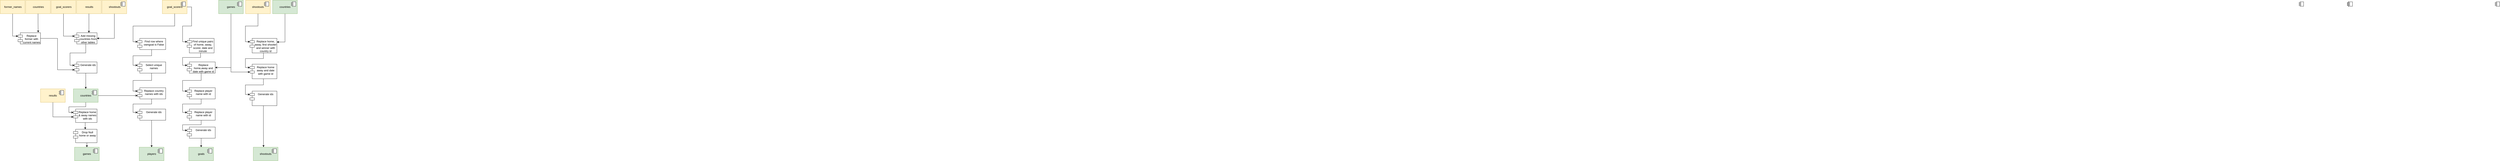 <mxfile version="27.0.6">
  <diagram name="Page-1" id="B8rw9gw-FpFqDdhhTvDL">
    <mxGraphModel dx="1389" dy="756" grid="1" gridSize="10" guides="1" tooltips="1" connect="1" arrows="1" fold="1" page="1" pageScale="1" pageWidth="827" pageHeight="1169" math="0" shadow="0">
      <root>
        <mxCell id="0" />
        <mxCell id="1" parent="0" />
        <mxCell id="aU81vMfRTdpEFrG1HCS1-10" value="Replace former with current names" style="shape=module;align=left;spacingLeft=20;align=center;verticalAlign=top;whiteSpace=wrap;html=1;fontSize=12;fontStyle=0" vertex="1" parent="1">
          <mxGeometry x="259" y="210" width="100" height="50" as="geometry" />
        </mxCell>
        <mxCell id="aU81vMfRTdpEFrG1HCS1-13" value="countries" style="html=1;dropTarget=0;whiteSpace=wrap;fillColor=#fff2cc;strokeColor=#d6b656;fontSize=12;fontStyle=0;spacingLeft=3;" vertex="1" parent="1">
          <mxGeometry x="293" y="65" width="110" height="60" as="geometry" />
        </mxCell>
        <mxCell id="aU81vMfRTdpEFrG1HCS1-14" value="" style="shape=module;jettyWidth=8;jettyHeight=4;fontSize=12;fontStyle=0;spacingLeft=3;" vertex="1" parent="aU81vMfRTdpEFrG1HCS1-13">
          <mxGeometry x="94" width="20" height="20" relative="1" as="geometry">
            <mxPoint x="-27" y="7" as="offset" />
          </mxGeometry>
        </mxCell>
        <mxCell id="aU81vMfRTdpEFrG1HCS1-15" value="former_names" style="html=1;dropTarget=0;whiteSpace=wrap;fillColor=#fff2cc;strokeColor=#d6b656;fontSize=12;fontStyle=0;spacingLeft=3;" vertex="1" parent="1">
          <mxGeometry x="180" y="65" width="110" height="60" as="geometry" />
        </mxCell>
        <mxCell id="aU81vMfRTdpEFrG1HCS1-16" value="" style="shape=module;jettyWidth=8;jettyHeight=4;fontSize=12;fontStyle=0;spacingLeft=3;" vertex="1" parent="aU81vMfRTdpEFrG1HCS1-15">
          <mxGeometry x="101" width="20" height="20" relative="1" as="geometry">
            <mxPoint x="-27" y="7" as="offset" />
          </mxGeometry>
        </mxCell>
        <mxCell id="aU81vMfRTdpEFrG1HCS1-17" value="goal_scorers" style="html=1;dropTarget=0;whiteSpace=wrap;fillColor=#fff2cc;strokeColor=#d6b656;fontSize=12;fontStyle=0;spacingLeft=3;" vertex="1" parent="1">
          <mxGeometry x="406" y="65" width="110" height="60" as="geometry" />
        </mxCell>
        <mxCell id="aU81vMfRTdpEFrG1HCS1-18" value="" style="shape=module;jettyWidth=8;jettyHeight=4;fontSize=12;fontStyle=0;spacingLeft=3;" vertex="1" parent="aU81vMfRTdpEFrG1HCS1-17">
          <mxGeometry x="93" width="20" height="20" relative="1" as="geometry">
            <mxPoint x="-27" y="7" as="offset" />
          </mxGeometry>
        </mxCell>
        <mxCell id="aU81vMfRTdpEFrG1HCS1-19" value="results" style="html=1;dropTarget=0;whiteSpace=wrap;fillColor=#fff2cc;strokeColor=#d6b656;fontSize=12;fontStyle=0;spacingLeft=3;" vertex="1" parent="1">
          <mxGeometry x="519" y="65" width="110" height="60" as="geometry" />
        </mxCell>
        <mxCell id="aU81vMfRTdpEFrG1HCS1-20" value="" style="shape=module;jettyWidth=8;jettyHeight=4;fontSize=12;fontStyle=0;spacingLeft=3;" vertex="1" parent="aU81vMfRTdpEFrG1HCS1-19">
          <mxGeometry x="90" width="20" height="20" relative="1" as="geometry">
            <mxPoint x="-27" y="7" as="offset" />
          </mxGeometry>
        </mxCell>
        <mxCell id="aU81vMfRTdpEFrG1HCS1-32" style="edgeStyle=orthogonalEdgeStyle;rounded=0;orthogonalLoop=1;jettySize=auto;html=1;exitX=0.5;exitY=1;exitDx=0;exitDy=0;entryX=1;entryY=0.5;entryDx=0;entryDy=0;fontSize=12;fontStyle=0" edge="1" parent="1" source="aU81vMfRTdpEFrG1HCS1-21" target="aU81vMfRTdpEFrG1HCS1-28">
          <mxGeometry relative="1" as="geometry" />
        </mxCell>
        <mxCell id="aU81vMfRTdpEFrG1HCS1-21" value="shootouts" style="html=1;dropTarget=0;whiteSpace=wrap;fillColor=#fff2cc;strokeColor=#d6b656;fontSize=12;fontStyle=0;spacingLeft=3;" vertex="1" parent="1">
          <mxGeometry x="632" y="65" width="110" height="60" as="geometry" />
        </mxCell>
        <mxCell id="aU81vMfRTdpEFrG1HCS1-22" value="" style="shape=module;jettyWidth=8;jettyHeight=4;fontSize=12;fontStyle=0;spacingLeft=3;" vertex="1" parent="aU81vMfRTdpEFrG1HCS1-21">
          <mxGeometry x="1" width="20" height="20" relative="1" as="geometry">
            <mxPoint x="-27" y="7" as="offset" />
          </mxGeometry>
        </mxCell>
        <mxCell id="aU81vMfRTdpEFrG1HCS1-28" value="Add missing countries from other tables" style="shape=module;align=left;spacingLeft=20;align=center;verticalAlign=top;whiteSpace=wrap;html=1;fontSize=12;fontStyle=0" vertex="1" parent="1">
          <mxGeometry x="510" y="210" width="100" height="50" as="geometry" />
        </mxCell>
        <mxCell id="aU81vMfRTdpEFrG1HCS1-30" style="edgeStyle=orthogonalEdgeStyle;rounded=0;orthogonalLoop=1;jettySize=auto;html=1;exitX=0.5;exitY=1;exitDx=0;exitDy=0;entryX=0;entryY=0;entryDx=0;entryDy=15;entryPerimeter=0;fontSize=12;fontStyle=0" edge="1" parent="1" source="aU81vMfRTdpEFrG1HCS1-17" target="aU81vMfRTdpEFrG1HCS1-28">
          <mxGeometry relative="1" as="geometry" />
        </mxCell>
        <mxCell id="aU81vMfRTdpEFrG1HCS1-65" style="edgeStyle=orthogonalEdgeStyle;rounded=0;orthogonalLoop=1;jettySize=auto;html=1;exitX=0.5;exitY=1;exitDx=0;exitDy=0;entryX=0.5;entryY=0;entryDx=0;entryDy=0;fontSize=12;fontStyle=0" edge="1" parent="1" source="aU81vMfRTdpEFrG1HCS1-43" target="aU81vMfRTdpEFrG1HCS1-45">
          <mxGeometry relative="1" as="geometry" />
        </mxCell>
        <mxCell id="aU81vMfRTdpEFrG1HCS1-43" value="Generate ids" style="shape=module;align=left;spacingLeft=20;align=center;verticalAlign=top;whiteSpace=wrap;html=1;fontSize=12;fontStyle=0" vertex="1" parent="1">
          <mxGeometry x="510" y="340" width="100" height="50" as="geometry" />
        </mxCell>
        <mxCell id="aU81vMfRTdpEFrG1HCS1-45" value="countries" style="html=1;dropTarget=0;whiteSpace=wrap;fillColor=#d5e8d4;strokeColor=#82b366;fontSize=12;fontStyle=0" vertex="1" parent="1">
          <mxGeometry x="505" y="460" width="110" height="60" as="geometry" />
        </mxCell>
        <mxCell id="aU81vMfRTdpEFrG1HCS1-46" value="" style="shape=module;jettyWidth=8;jettyHeight=4;fontSize=12;fontStyle=0" vertex="1" parent="aU81vMfRTdpEFrG1HCS1-45">
          <mxGeometry x="1" width="20" height="20" relative="1" as="geometry">
            <mxPoint x="-27" y="7" as="offset" />
          </mxGeometry>
        </mxCell>
        <mxCell id="aU81vMfRTdpEFrG1HCS1-48" value="results" style="html=1;dropTarget=0;whiteSpace=wrap;fillColor=#fff2cc;strokeColor=#d6b656;fontSize=12;fontStyle=0" vertex="1" parent="1">
          <mxGeometry x="359" y="460" width="110" height="60" as="geometry" />
        </mxCell>
        <mxCell id="aU81vMfRTdpEFrG1HCS1-49" value="" style="shape=module;jettyWidth=8;jettyHeight=4;fontSize=12;fontStyle=0" vertex="1" parent="aU81vMfRTdpEFrG1HCS1-48">
          <mxGeometry x="1" width="20" height="20" relative="1" as="geometry">
            <mxPoint x="-27" y="7" as="offset" />
          </mxGeometry>
        </mxCell>
        <mxCell id="aU81vMfRTdpEFrG1HCS1-64" style="edgeStyle=orthogonalEdgeStyle;rounded=0;orthogonalLoop=1;jettySize=auto;html=1;exitX=0.5;exitY=1;exitDx=0;exitDy=0;entryX=0.5;entryY=0;entryDx=0;entryDy=0;fontSize=12;fontStyle=0" edge="1" parent="1" source="aU81vMfRTdpEFrG1HCS1-50" target="aU81vMfRTdpEFrG1HCS1-58">
          <mxGeometry relative="1" as="geometry" />
        </mxCell>
        <mxCell id="aU81vMfRTdpEFrG1HCS1-50" value="Replace home &amp;amp; away names with ids" style="shape=module;align=left;spacingLeft=20;align=center;verticalAlign=top;whiteSpace=wrap;html=1;fontSize=12;fontStyle=0" vertex="1" parent="1">
          <mxGeometry x="505" y="550" width="105" height="60" as="geometry" />
        </mxCell>
        <mxCell id="aU81vMfRTdpEFrG1HCS1-51" style="edgeStyle=orthogonalEdgeStyle;rounded=0;orthogonalLoop=1;jettySize=auto;html=1;exitX=0.5;exitY=1;exitDx=0;exitDy=0;entryX=0;entryY=0;entryDx=0;entryDy=15;entryPerimeter=0;fontSize=12;fontStyle=0" edge="1" parent="1" source="aU81vMfRTdpEFrG1HCS1-45" target="aU81vMfRTdpEFrG1HCS1-50">
          <mxGeometry relative="1" as="geometry" />
        </mxCell>
        <mxCell id="aU81vMfRTdpEFrG1HCS1-52" style="edgeStyle=orthogonalEdgeStyle;rounded=0;orthogonalLoop=1;jettySize=auto;html=1;exitX=0.5;exitY=1;exitDx=0;exitDy=0;entryX=0;entryY=0;entryDx=0;entryDy=35;entryPerimeter=0;fontSize=12;fontStyle=0" edge="1" parent="1" source="aU81vMfRTdpEFrG1HCS1-48" target="aU81vMfRTdpEFrG1HCS1-50">
          <mxGeometry relative="1" as="geometry" />
        </mxCell>
        <mxCell id="aU81vMfRTdpEFrG1HCS1-62" style="edgeStyle=orthogonalEdgeStyle;rounded=0;orthogonalLoop=1;jettySize=auto;html=1;exitX=0.5;exitY=1;exitDx=0;exitDy=0;entryX=0.5;entryY=0;entryDx=0;entryDy=0;fontSize=12;fontStyle=0" edge="1" parent="1" source="aU81vMfRTdpEFrG1HCS1-58" target="aU81vMfRTdpEFrG1HCS1-60">
          <mxGeometry relative="1" as="geometry" />
        </mxCell>
        <mxCell id="aU81vMfRTdpEFrG1HCS1-58" value="Drop Null home or away" style="shape=module;align=left;spacingLeft=20;align=center;verticalAlign=top;whiteSpace=wrap;html=1;fontSize=12;fontStyle=0" vertex="1" parent="1">
          <mxGeometry x="505" y="640" width="105" height="60" as="geometry" />
        </mxCell>
        <mxCell id="aU81vMfRTdpEFrG1HCS1-60" value="games" style="html=1;dropTarget=0;whiteSpace=wrap;fillColor=#d5e8d4;strokeColor=#82b366;fontSize=12;fontStyle=0" vertex="1" parent="1">
          <mxGeometry x="510" y="720" width="110" height="60" as="geometry" />
        </mxCell>
        <mxCell id="aU81vMfRTdpEFrG1HCS1-61" value="" style="shape=module;jettyWidth=8;jettyHeight=4;fontSize=12;fontStyle=0" vertex="1" parent="aU81vMfRTdpEFrG1HCS1-60">
          <mxGeometry x="1" width="20" height="20" relative="1" as="geometry">
            <mxPoint x="-27" y="7" as="offset" />
          </mxGeometry>
        </mxCell>
        <mxCell id="aU81vMfRTdpEFrG1HCS1-66" value="goal_scorers" style="html=1;dropTarget=0;whiteSpace=wrap;fillColor=#fff2cc;strokeColor=#d6b656;fontSize=12;fontStyle=0" vertex="1" parent="1">
          <mxGeometry x="900.0" y="65" width="110" height="60" as="geometry" />
        </mxCell>
        <mxCell id="aU81vMfRTdpEFrG1HCS1-67" value="" style="shape=module;jettyWidth=8;jettyHeight=4;fontSize=12;fontStyle=0" vertex="1" parent="aU81vMfRTdpEFrG1HCS1-66">
          <mxGeometry x="1" width="20" height="20" relative="1" as="geometry">
            <mxPoint x="-27" y="7" as="offset" />
          </mxGeometry>
        </mxCell>
        <mxCell id="aU81vMfRTdpEFrG1HCS1-68" value="Find row where owngoal is False" style="shape=module;align=left;spacingLeft=20;align=center;verticalAlign=top;whiteSpace=wrap;html=1;fontSize=12;fontStyle=0" vertex="1" parent="1">
          <mxGeometry x="790.01" y="235" width="125" height="50" as="geometry" />
        </mxCell>
        <mxCell id="aU81vMfRTdpEFrG1HCS1-70" value="Select unique names" style="shape=module;align=left;spacingLeft=20;align=center;verticalAlign=top;whiteSpace=wrap;html=1;fontSize=12;fontStyle=0" vertex="1" parent="1">
          <mxGeometry x="790.01" y="340" width="125" height="50" as="geometry" />
        </mxCell>
        <mxCell id="aU81vMfRTdpEFrG1HCS1-72" value="Replace country names with ids" style="shape=module;align=left;spacingLeft=20;align=center;verticalAlign=top;whiteSpace=wrap;html=1;fontSize=12;fontStyle=0" vertex="1" parent="1">
          <mxGeometry x="790.01" y="455" width="125" height="50" as="geometry" />
        </mxCell>
        <mxCell id="aU81vMfRTdpEFrG1HCS1-74" style="edgeStyle=orthogonalEdgeStyle;rounded=0;orthogonalLoop=1;jettySize=auto;html=1;exitX=1;exitY=0.5;exitDx=0;exitDy=0;entryX=0;entryY=0;entryDx=0;entryDy=35;entryPerimeter=0;fontSize=12;fontStyle=0" edge="1" parent="1" source="aU81vMfRTdpEFrG1HCS1-45" target="aU81vMfRTdpEFrG1HCS1-72">
          <mxGeometry relative="1" as="geometry" />
        </mxCell>
        <mxCell id="aU81vMfRTdpEFrG1HCS1-82" style="edgeStyle=orthogonalEdgeStyle;rounded=0;orthogonalLoop=1;jettySize=auto;html=1;exitX=0.5;exitY=1;exitDx=0;exitDy=0;entryX=0.5;entryY=0;entryDx=0;entryDy=0;fontSize=12;fontStyle=0" edge="1" parent="1" source="aU81vMfRTdpEFrG1HCS1-76" target="aU81vMfRTdpEFrG1HCS1-80">
          <mxGeometry relative="1" as="geometry" />
        </mxCell>
        <mxCell id="aU81vMfRTdpEFrG1HCS1-76" value="Generate ids" style="shape=module;align=left;spacingLeft=20;align=center;verticalAlign=top;whiteSpace=wrap;html=1;fontSize=12;fontStyle=0" vertex="1" parent="1">
          <mxGeometry x="790.01" y="550" width="125" height="50" as="geometry" />
        </mxCell>
        <mxCell id="aU81vMfRTdpEFrG1HCS1-77" style="edgeStyle=orthogonalEdgeStyle;rounded=0;orthogonalLoop=1;jettySize=auto;html=1;exitX=0.5;exitY=1;exitDx=0;exitDy=0;entryX=0;entryY=0;entryDx=0;entryDy=15;entryPerimeter=0;fontSize=12;fontStyle=0" edge="1" parent="1" source="aU81vMfRTdpEFrG1HCS1-70" target="aU81vMfRTdpEFrG1HCS1-72">
          <mxGeometry relative="1" as="geometry" />
        </mxCell>
        <mxCell id="aU81vMfRTdpEFrG1HCS1-78" style="edgeStyle=orthogonalEdgeStyle;rounded=0;orthogonalLoop=1;jettySize=auto;html=1;exitX=0.5;exitY=1;exitDx=0;exitDy=0;entryX=0;entryY=0;entryDx=0;entryDy=15;entryPerimeter=0;fontSize=12;fontStyle=0" edge="1" parent="1" source="aU81vMfRTdpEFrG1HCS1-72" target="aU81vMfRTdpEFrG1HCS1-76">
          <mxGeometry relative="1" as="geometry" />
        </mxCell>
        <mxCell id="aU81vMfRTdpEFrG1HCS1-80" value="players" style="html=1;dropTarget=0;whiteSpace=wrap;fillColor=#d5e8d4;strokeColor=#82b366;fontSize=12;fontStyle=0" vertex="1" parent="1">
          <mxGeometry x="797.51" y="720" width="110" height="60" as="geometry" />
        </mxCell>
        <mxCell id="aU81vMfRTdpEFrG1HCS1-81" value="" style="shape=module;jettyWidth=8;jettyHeight=4;fontSize=12;fontStyle=0" vertex="1" parent="aU81vMfRTdpEFrG1HCS1-80">
          <mxGeometry x="1" width="20" height="20" relative="1" as="geometry">
            <mxPoint x="-27" y="7" as="offset" />
          </mxGeometry>
        </mxCell>
        <mxCell id="aU81vMfRTdpEFrG1HCS1-83" style="edgeStyle=orthogonalEdgeStyle;rounded=0;orthogonalLoop=1;jettySize=auto;html=1;exitX=0.5;exitY=1;exitDx=0;exitDy=0;entryX=0;entryY=0;entryDx=0;entryDy=15;entryPerimeter=0;fontSize=12;fontStyle=0" edge="1" parent="1" source="aU81vMfRTdpEFrG1HCS1-68" target="aU81vMfRTdpEFrG1HCS1-70">
          <mxGeometry relative="1" as="geometry" />
        </mxCell>
        <mxCell id="aU81vMfRTdpEFrG1HCS1-84" style="edgeStyle=orthogonalEdgeStyle;rounded=0;orthogonalLoop=1;jettySize=auto;html=1;exitX=0.5;exitY=1;exitDx=0;exitDy=0;entryX=0;entryY=0;entryDx=0;entryDy=15;entryPerimeter=0;fontSize=12;fontStyle=0" edge="1" parent="1" source="aU81vMfRTdpEFrG1HCS1-66" target="aU81vMfRTdpEFrG1HCS1-68">
          <mxGeometry relative="1" as="geometry" />
        </mxCell>
        <mxCell id="aU81vMfRTdpEFrG1HCS1-90" style="edgeStyle=orthogonalEdgeStyle;rounded=0;orthogonalLoop=1;jettySize=auto;html=1;exitX=0.5;exitY=1;exitDx=0;exitDy=0;entryX=0;entryY=0;entryDx=0;entryDy=15;entryPerimeter=0;fontSize=12;fontStyle=0" edge="1" parent="1" source="aU81vMfRTdpEFrG1HCS1-85" target="aU81vMfRTdpEFrG1HCS1-89">
          <mxGeometry relative="1" as="geometry" />
        </mxCell>
        <mxCell id="aU81vMfRTdpEFrG1HCS1-85" value="Find unique pairs of home, away, scorer, date and minute" style="shape=module;align=left;spacingLeft=20;align=center;verticalAlign=top;whiteSpace=wrap;html=1;fontSize=12;fontStyle=0" vertex="1" parent="1">
          <mxGeometry x="1010.08" y="235" width="120" height="65" as="geometry" />
        </mxCell>
        <mxCell id="aU81vMfRTdpEFrG1HCS1-86" style="edgeStyle=orthogonalEdgeStyle;rounded=0;orthogonalLoop=1;jettySize=auto;html=1;exitX=1;exitY=0.5;exitDx=0;exitDy=0;entryX=0;entryY=0;entryDx=0;entryDy=15;entryPerimeter=0;fontSize=12;fontStyle=0" edge="1" parent="1" source="aU81vMfRTdpEFrG1HCS1-66" target="aU81vMfRTdpEFrG1HCS1-85">
          <mxGeometry relative="1" as="geometry" />
        </mxCell>
        <mxCell id="aU81vMfRTdpEFrG1HCS1-89" value="Replace home,away and date with game id" style="shape=module;align=left;spacingLeft=20;align=center;verticalAlign=top;whiteSpace=wrap;html=1;fontSize=12;fontStyle=0" vertex="1" parent="1">
          <mxGeometry x="1010.08" y="340" width="125" height="50" as="geometry" />
        </mxCell>
        <mxCell id="aU81vMfRTdpEFrG1HCS1-95" style="edgeStyle=orthogonalEdgeStyle;rounded=0;orthogonalLoop=1;jettySize=auto;html=1;exitX=0.5;exitY=1;exitDx=0;exitDy=0;entryX=1;entryY=0.5;entryDx=0;entryDy=0;fontSize=12;fontStyle=0" edge="1" parent="1" source="aU81vMfRTdpEFrG1HCS1-91" target="aU81vMfRTdpEFrG1HCS1-89">
          <mxGeometry relative="1" as="geometry" />
        </mxCell>
        <mxCell id="aU81vMfRTdpEFrG1HCS1-91" value="games" style="html=1;dropTarget=0;whiteSpace=wrap;fillColor=#d5e8d4;strokeColor=#82b366;fontSize=12;fontStyle=0" vertex="1" parent="1">
          <mxGeometry x="1150" y="65" width="110" height="60" as="geometry" />
        </mxCell>
        <mxCell id="aU81vMfRTdpEFrG1HCS1-92" value="" style="shape=module;jettyWidth=8;jettyHeight=4;fontSize=12;fontStyle=0" vertex="1" parent="aU81vMfRTdpEFrG1HCS1-91">
          <mxGeometry x="1" width="20" height="20" relative="1" as="geometry">
            <mxPoint x="-27" y="7" as="offset" />
          </mxGeometry>
        </mxCell>
        <mxCell id="aU81vMfRTdpEFrG1HCS1-96" value="Replace player name with id" style="shape=module;align=left;spacingLeft=20;align=center;verticalAlign=top;whiteSpace=wrap;html=1;fontSize=12;fontStyle=0" vertex="1" parent="1">
          <mxGeometry x="1010.08" y="455" width="125" height="50" as="geometry" />
        </mxCell>
        <mxCell id="aU81vMfRTdpEFrG1HCS1-97" style="edgeStyle=orthogonalEdgeStyle;rounded=0;orthogonalLoop=1;jettySize=auto;html=1;exitX=0.5;exitY=1;exitDx=0;exitDy=0;entryX=0;entryY=0;entryDx=0;entryDy=15;entryPerimeter=0;fontSize=12;fontStyle=0" edge="1" parent="1" source="aU81vMfRTdpEFrG1HCS1-89" target="aU81vMfRTdpEFrG1HCS1-96">
          <mxGeometry relative="1" as="geometry" />
        </mxCell>
        <mxCell id="aU81vMfRTdpEFrG1HCS1-98" value="Replace player name with id" style="shape=module;align=left;spacingLeft=20;align=center;verticalAlign=top;whiteSpace=wrap;html=1;fontSize=12;fontStyle=0" vertex="1" parent="1">
          <mxGeometry x="1010.08" y="550" width="125" height="50" as="geometry" />
        </mxCell>
        <mxCell id="aU81vMfRTdpEFrG1HCS1-99" style="edgeStyle=orthogonalEdgeStyle;rounded=0;orthogonalLoop=1;jettySize=auto;html=1;exitX=0.5;exitY=1;exitDx=0;exitDy=0;entryX=0;entryY=0;entryDx=0;entryDy=15;entryPerimeter=0;fontSize=12;fontStyle=0" edge="1" parent="1" source="aU81vMfRTdpEFrG1HCS1-96" target="aU81vMfRTdpEFrG1HCS1-98">
          <mxGeometry relative="1" as="geometry" />
        </mxCell>
        <mxCell id="aU81vMfRTdpEFrG1HCS1-106" style="edgeStyle=orthogonalEdgeStyle;rounded=0;orthogonalLoop=1;jettySize=auto;html=1;exitX=0.5;exitY=1;exitDx=0;exitDy=0;entryX=0.5;entryY=0;entryDx=0;entryDy=0;fontSize=12;fontStyle=0" edge="1" parent="1" source="aU81vMfRTdpEFrG1HCS1-102" target="aU81vMfRTdpEFrG1HCS1-104">
          <mxGeometry relative="1" as="geometry" />
        </mxCell>
        <mxCell id="aU81vMfRTdpEFrG1HCS1-102" value="Generate ids" style="shape=module;align=left;spacingLeft=20;align=center;verticalAlign=top;whiteSpace=wrap;html=1;fontSize=12;fontStyle=0" vertex="1" parent="1">
          <mxGeometry x="1010.08" y="630" width="125" height="50" as="geometry" />
        </mxCell>
        <mxCell id="aU81vMfRTdpEFrG1HCS1-103" style="edgeStyle=orthogonalEdgeStyle;rounded=0;orthogonalLoop=1;jettySize=auto;html=1;exitX=0.5;exitY=1;exitDx=0;exitDy=0;entryX=0;entryY=0;entryDx=0;entryDy=15;entryPerimeter=0;fontSize=12;fontStyle=0" edge="1" parent="1" source="aU81vMfRTdpEFrG1HCS1-98" target="aU81vMfRTdpEFrG1HCS1-102">
          <mxGeometry relative="1" as="geometry" />
        </mxCell>
        <mxCell id="aU81vMfRTdpEFrG1HCS1-104" value="goals" style="html=1;dropTarget=0;whiteSpace=wrap;fillColor=#d5e8d4;strokeColor=#82b366;fontSize=12;fontStyle=0" vertex="1" parent="1">
          <mxGeometry x="1017.58" y="720" width="110" height="60" as="geometry" />
        </mxCell>
        <mxCell id="aU81vMfRTdpEFrG1HCS1-105" value="" style="shape=module;jettyWidth=8;jettyHeight=4;fontSize=12;fontStyle=0" vertex="1" parent="aU81vMfRTdpEFrG1HCS1-104">
          <mxGeometry x="1" width="20" height="20" relative="1" as="geometry">
            <mxPoint x="-27" y="7" as="offset" />
          </mxGeometry>
        </mxCell>
        <mxCell id="aU81vMfRTdpEFrG1HCS1-107" value="shootouts" style="html=1;dropTarget=0;whiteSpace=wrap;fillColor=#fff2cc;strokeColor=#d6b656;fontSize=12;fontStyle=0" vertex="1" parent="1">
          <mxGeometry x="1270" y="65" width="110" height="60" as="geometry" />
        </mxCell>
        <mxCell id="aU81vMfRTdpEFrG1HCS1-108" value="" style="shape=module;jettyWidth=8;jettyHeight=4;fontSize=12;fontStyle=0" vertex="1" parent="aU81vMfRTdpEFrG1HCS1-107">
          <mxGeometry x="1" width="20" height="20" relative="1" as="geometry">
            <mxPoint x="-27" y="7" as="offset" />
          </mxGeometry>
        </mxCell>
        <mxCell id="aU81vMfRTdpEFrG1HCS1-111" value="Replace home, away, first shooter and winner with country id" style="shape=module;align=left;spacingLeft=20;align=center;verticalAlign=top;whiteSpace=wrap;html=1;fontSize=12;fontStyle=0" vertex="1" parent="1">
          <mxGeometry x="1289.08" y="235" width="120" height="65" as="geometry" />
        </mxCell>
        <mxCell id="aU81vMfRTdpEFrG1HCS1-113" style="edgeStyle=orthogonalEdgeStyle;rounded=0;orthogonalLoop=1;jettySize=auto;html=1;exitX=0.5;exitY=1;exitDx=0;exitDy=0;entryX=0;entryY=0;entryDx=0;entryDy=15;entryPerimeter=0;fontSize=12;fontStyle=0" edge="1" parent="1" source="aU81vMfRTdpEFrG1HCS1-107" target="aU81vMfRTdpEFrG1HCS1-111">
          <mxGeometry relative="1" as="geometry" />
        </mxCell>
        <mxCell id="aU81vMfRTdpEFrG1HCS1-117" style="edgeStyle=orthogonalEdgeStyle;rounded=0;orthogonalLoop=1;jettySize=auto;html=1;exitX=0.5;exitY=1;exitDx=0;exitDy=0;entryX=1;entryY=0.25;entryDx=0;entryDy=0;fontSize=12;fontStyle=0" edge="1" parent="1" source="aU81vMfRTdpEFrG1HCS1-115" target="aU81vMfRTdpEFrG1HCS1-111">
          <mxGeometry relative="1" as="geometry" />
        </mxCell>
        <mxCell id="aU81vMfRTdpEFrG1HCS1-115" value="countries" style="html=1;dropTarget=0;whiteSpace=wrap;fillColor=#d5e8d4;strokeColor=#82b366;fontSize=12;fontStyle=0" vertex="1" parent="1">
          <mxGeometry x="1390" y="65" width="110" height="60" as="geometry" />
        </mxCell>
        <mxCell id="aU81vMfRTdpEFrG1HCS1-116" value="" style="shape=module;jettyWidth=8;jettyHeight=4;fontSize=12;fontStyle=0" vertex="1" parent="aU81vMfRTdpEFrG1HCS1-115">
          <mxGeometry x="1" width="20" height="20" relative="1" as="geometry">
            <mxPoint x="-27" y="7" as="offset" />
          </mxGeometry>
        </mxCell>
        <mxCell id="aU81vMfRTdpEFrG1HCS1-118" value="Replace home away and date with game id" style="shape=module;align=left;spacingLeft=20;align=center;verticalAlign=top;whiteSpace=wrap;html=1;fontSize=12;fontStyle=0" vertex="1" parent="1">
          <mxGeometry x="1289.08" y="350" width="120" height="65" as="geometry" />
        </mxCell>
        <mxCell id="aU81vMfRTdpEFrG1HCS1-119" style="edgeStyle=orthogonalEdgeStyle;rounded=0;orthogonalLoop=1;jettySize=auto;html=1;exitX=0.5;exitY=1;exitDx=0;exitDy=0;entryX=0;entryY=0;entryDx=0;entryDy=35;entryPerimeter=0;fontSize=12;fontStyle=0" edge="1" parent="1" source="aU81vMfRTdpEFrG1HCS1-91" target="aU81vMfRTdpEFrG1HCS1-118">
          <mxGeometry relative="1" as="geometry" />
        </mxCell>
        <mxCell id="aU81vMfRTdpEFrG1HCS1-120" style="edgeStyle=orthogonalEdgeStyle;rounded=0;orthogonalLoop=1;jettySize=auto;html=1;exitX=0.5;exitY=1;exitDx=0;exitDy=0;entryX=0;entryY=0;entryDx=0;entryDy=15;entryPerimeter=0;fontSize=12;fontStyle=0" edge="1" parent="1" source="aU81vMfRTdpEFrG1HCS1-111" target="aU81vMfRTdpEFrG1HCS1-118">
          <mxGeometry relative="1" as="geometry" />
        </mxCell>
        <mxCell id="aU81vMfRTdpEFrG1HCS1-121" value="Generate ids" style="shape=module;align=left;spacingLeft=20;align=center;verticalAlign=top;whiteSpace=wrap;html=1;fontSize=12;fontStyle=0" vertex="1" parent="1">
          <mxGeometry x="1289.08" y="470" width="120" height="65" as="geometry" />
        </mxCell>
        <mxCell id="aU81vMfRTdpEFrG1HCS1-122" style="edgeStyle=orthogonalEdgeStyle;rounded=0;orthogonalLoop=1;jettySize=auto;html=1;exitX=0.5;exitY=1;exitDx=0;exitDy=0;entryX=0;entryY=0;entryDx=0;entryDy=15;entryPerimeter=0;fontSize=12;fontStyle=0" edge="1" parent="1" source="aU81vMfRTdpEFrG1HCS1-118" target="aU81vMfRTdpEFrG1HCS1-121">
          <mxGeometry relative="1" as="geometry" />
        </mxCell>
        <mxCell id="aU81vMfRTdpEFrG1HCS1-123" value="shootouts" style="html=1;dropTarget=0;whiteSpace=wrap;fillColor=#d5e8d4;strokeColor=#82b366;fontSize=12;fontStyle=0" vertex="1" parent="1">
          <mxGeometry x="1304.08" y="720" width="110" height="60" as="geometry" />
        </mxCell>
        <mxCell id="aU81vMfRTdpEFrG1HCS1-124" value="" style="shape=module;jettyWidth=8;jettyHeight=4;fontSize=12;fontStyle=0" vertex="1" parent="aU81vMfRTdpEFrG1HCS1-123">
          <mxGeometry x="1" width="20" height="20" relative="1" as="geometry">
            <mxPoint x="-27" y="7" as="offset" />
          </mxGeometry>
        </mxCell>
        <mxCell id="aU81vMfRTdpEFrG1HCS1-125" style="edgeStyle=orthogonalEdgeStyle;rounded=0;orthogonalLoop=1;jettySize=auto;html=1;exitX=0.5;exitY=1;exitDx=0;exitDy=0;entryX=0.414;entryY=-0.009;entryDx=0;entryDy=0;entryPerimeter=0;fontSize=12;fontStyle=0" edge="1" parent="1" source="aU81vMfRTdpEFrG1HCS1-121" target="aU81vMfRTdpEFrG1HCS1-123">
          <mxGeometry relative="1" as="geometry" />
        </mxCell>
        <mxCell id="aU81vMfRTdpEFrG1HCS1-126" style="edgeStyle=orthogonalEdgeStyle;rounded=0;orthogonalLoop=1;jettySize=auto;html=1;exitX=0.5;exitY=1;exitDx=0;exitDy=0;entryX=0;entryY=0;entryDx=0;entryDy=15;entryPerimeter=0;fontSize=12;fontStyle=0" edge="1" parent="1" source="aU81vMfRTdpEFrG1HCS1-28" target="aU81vMfRTdpEFrG1HCS1-43">
          <mxGeometry relative="1" as="geometry" />
        </mxCell>
        <mxCell id="aU81vMfRTdpEFrG1HCS1-127" style="edgeStyle=orthogonalEdgeStyle;rounded=0;orthogonalLoop=1;jettySize=auto;html=1;exitX=0.5;exitY=1;exitDx=0;exitDy=0;entryX=0.64;entryY=-0.003;entryDx=0;entryDy=0;entryPerimeter=0;" edge="1" parent="1" source="aU81vMfRTdpEFrG1HCS1-19" target="aU81vMfRTdpEFrG1HCS1-28">
          <mxGeometry relative="1" as="geometry" />
        </mxCell>
        <mxCell id="aU81vMfRTdpEFrG1HCS1-128" style="edgeStyle=orthogonalEdgeStyle;rounded=0;orthogonalLoop=1;jettySize=auto;html=1;exitX=0.5;exitY=1;exitDx=0;exitDy=0;entryX=0;entryY=0;entryDx=0;entryDy=15;entryPerimeter=0;" edge="1" parent="1" source="aU81vMfRTdpEFrG1HCS1-15" target="aU81vMfRTdpEFrG1HCS1-10">
          <mxGeometry relative="1" as="geometry" />
        </mxCell>
        <mxCell id="aU81vMfRTdpEFrG1HCS1-129" style="edgeStyle=orthogonalEdgeStyle;rounded=0;orthogonalLoop=1;jettySize=auto;html=1;exitX=0.5;exitY=1;exitDx=0;exitDy=0;entryX=0.896;entryY=-0.029;entryDx=0;entryDy=0;entryPerimeter=0;" edge="1" parent="1" source="aU81vMfRTdpEFrG1HCS1-13" target="aU81vMfRTdpEFrG1HCS1-10">
          <mxGeometry relative="1" as="geometry" />
        </mxCell>
        <mxCell id="aU81vMfRTdpEFrG1HCS1-130" style="edgeStyle=orthogonalEdgeStyle;rounded=0;orthogonalLoop=1;jettySize=auto;html=1;exitX=1;exitY=0.5;exitDx=0;exitDy=0;entryX=0;entryY=0;entryDx=0;entryDy=35;entryPerimeter=0;" edge="1" parent="1" source="aU81vMfRTdpEFrG1HCS1-10" target="aU81vMfRTdpEFrG1HCS1-43">
          <mxGeometry relative="1" as="geometry" />
        </mxCell>
      </root>
    </mxGraphModel>
  </diagram>
</mxfile>
